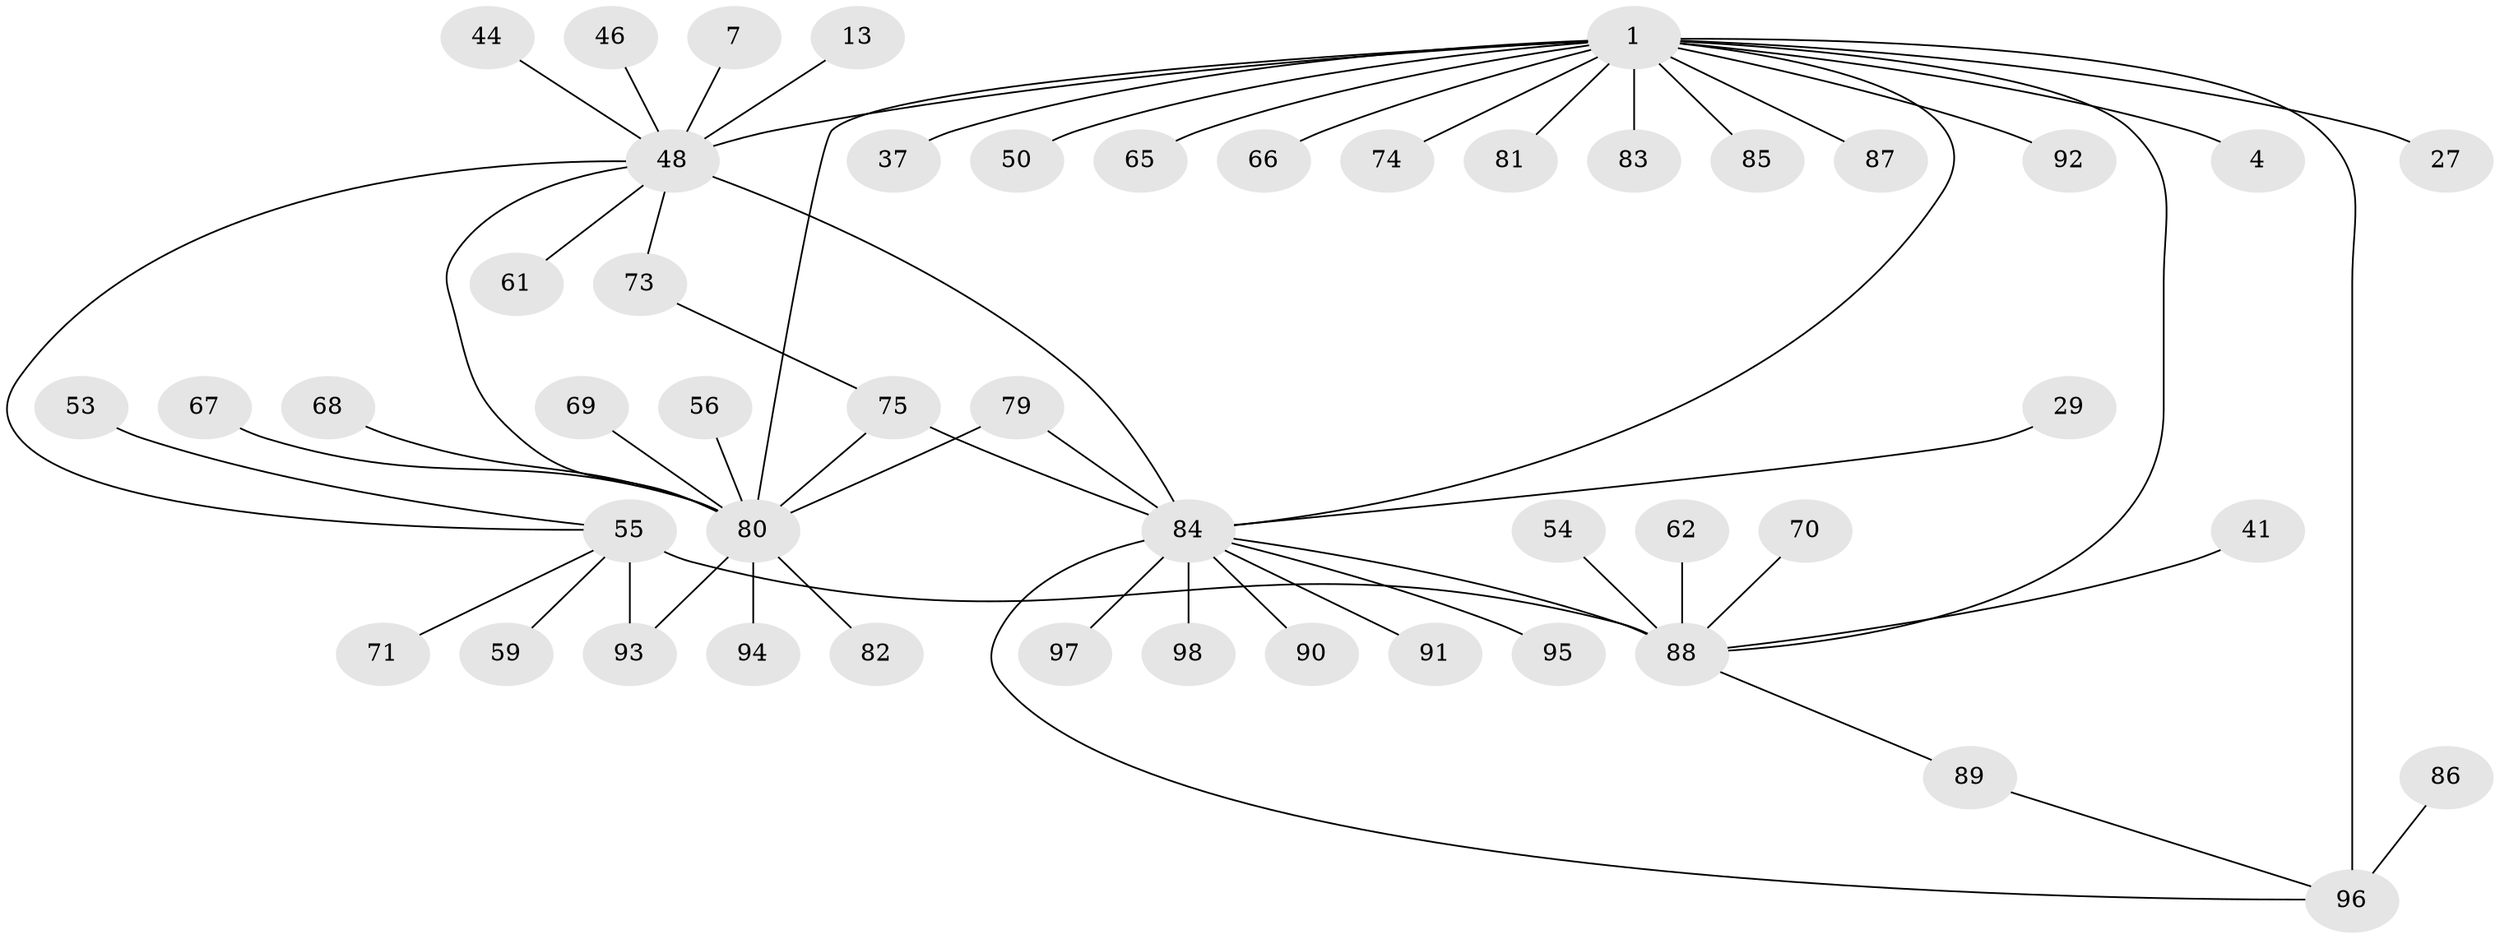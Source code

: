 // original degree distribution, {28: 0.01020408163265306, 13: 0.01020408163265306, 12: 0.02040816326530612, 1: 0.5204081632653061, 10: 0.01020408163265306, 5: 0.061224489795918366, 3: 0.15306122448979592, 2: 0.15306122448979592, 7: 0.01020408163265306, 4: 0.05102040816326531}
// Generated by graph-tools (version 1.1) at 2025/48/03/09/25 04:48:00]
// undirected, 49 vertices, 58 edges
graph export_dot {
graph [start="1"]
  node [color=gray90,style=filled];
  1;
  4;
  7;
  13;
  27;
  29;
  37;
  41;
  44;
  46;
  48 [super="+24+18+19"];
  50;
  53;
  54;
  55 [super="+33+51"];
  56;
  59;
  61;
  62;
  65;
  66;
  67;
  68 [super="+38+45"];
  69;
  70;
  71;
  73 [super="+40+21"];
  74 [super="+31"];
  75 [super="+22+34"];
  79 [super="+36+39"];
  80 [super="+17+28+78+8+26+49"];
  81 [super="+60"];
  82;
  83 [super="+12"];
  84 [super="+2+30+57"];
  85;
  86;
  87 [super="+64"];
  88 [super="+6+58+11+14"];
  89;
  90;
  91;
  92 [super="+63"];
  93 [super="+77"];
  94;
  95;
  96 [super="+42+52+72"];
  97;
  98;
  1 -- 4;
  1 -- 27;
  1 -- 37;
  1 -- 50;
  1 -- 65;
  1 -- 66;
  1 -- 84 [weight=3];
  1 -- 85;
  1 -- 96 [weight=4];
  1 -- 92;
  1 -- 83;
  1 -- 48 [weight=3];
  1 -- 74;
  1 -- 81;
  1 -- 87;
  1 -- 80 [weight=4];
  1 -- 88;
  7 -- 48;
  13 -- 48;
  29 -- 84;
  41 -- 88;
  44 -- 48;
  46 -- 48;
  48 -- 80 [weight=2];
  48 -- 84 [weight=4];
  48 -- 55;
  48 -- 61;
  48 -- 73 [weight=3];
  53 -- 55;
  54 -- 88;
  55 -- 71;
  55 -- 59;
  55 -- 88 [weight=3];
  55 -- 93 [weight=2];
  56 -- 80;
  62 -- 88;
  67 -- 80;
  68 -- 80;
  69 -- 80;
  70 -- 88;
  73 -- 75;
  75 -- 84;
  75 -- 80;
  79 -- 84;
  79 -- 80;
  80 -- 82;
  80 -- 94;
  80 -- 93;
  84 -- 98 [weight=2];
  84 -- 96;
  84 -- 97;
  84 -- 95;
  84 -- 90;
  84 -- 91;
  84 -- 88 [weight=2];
  86 -- 96;
  88 -- 89;
  89 -- 96;
}
